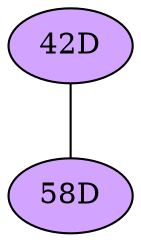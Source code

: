 // The Round Table
graph {
	"42D" [fillcolor="#D3A4FF" style=radial]
	"58D" [fillcolor="#D3A4FF" style=radial]
	"42D" -- "58D" [penwidth=1]
}

